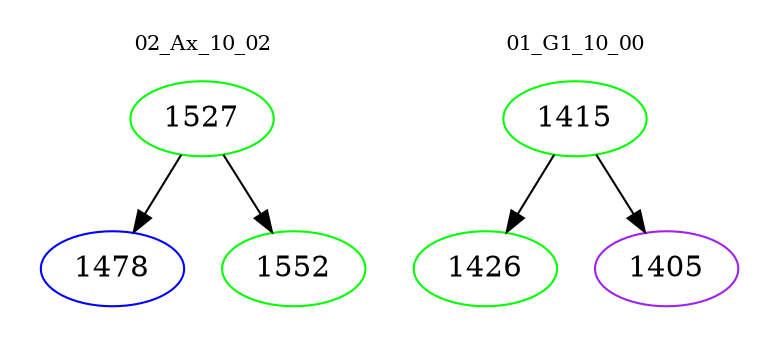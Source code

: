 digraph{
subgraph cluster_0 {
color = white
label = "02_Ax_10_02";
fontsize=10;
T0_1527 [label="1527", color="green"]
T0_1527 -> T0_1478 [color="black"]
T0_1478 [label="1478", color="blue"]
T0_1527 -> T0_1552 [color="black"]
T0_1552 [label="1552", color="green"]
}
subgraph cluster_1 {
color = white
label = "01_G1_10_00";
fontsize=10;
T1_1415 [label="1415", color="green"]
T1_1415 -> T1_1426 [color="black"]
T1_1426 [label="1426", color="green"]
T1_1415 -> T1_1405 [color="black"]
T1_1405 [label="1405", color="purple"]
}
}
